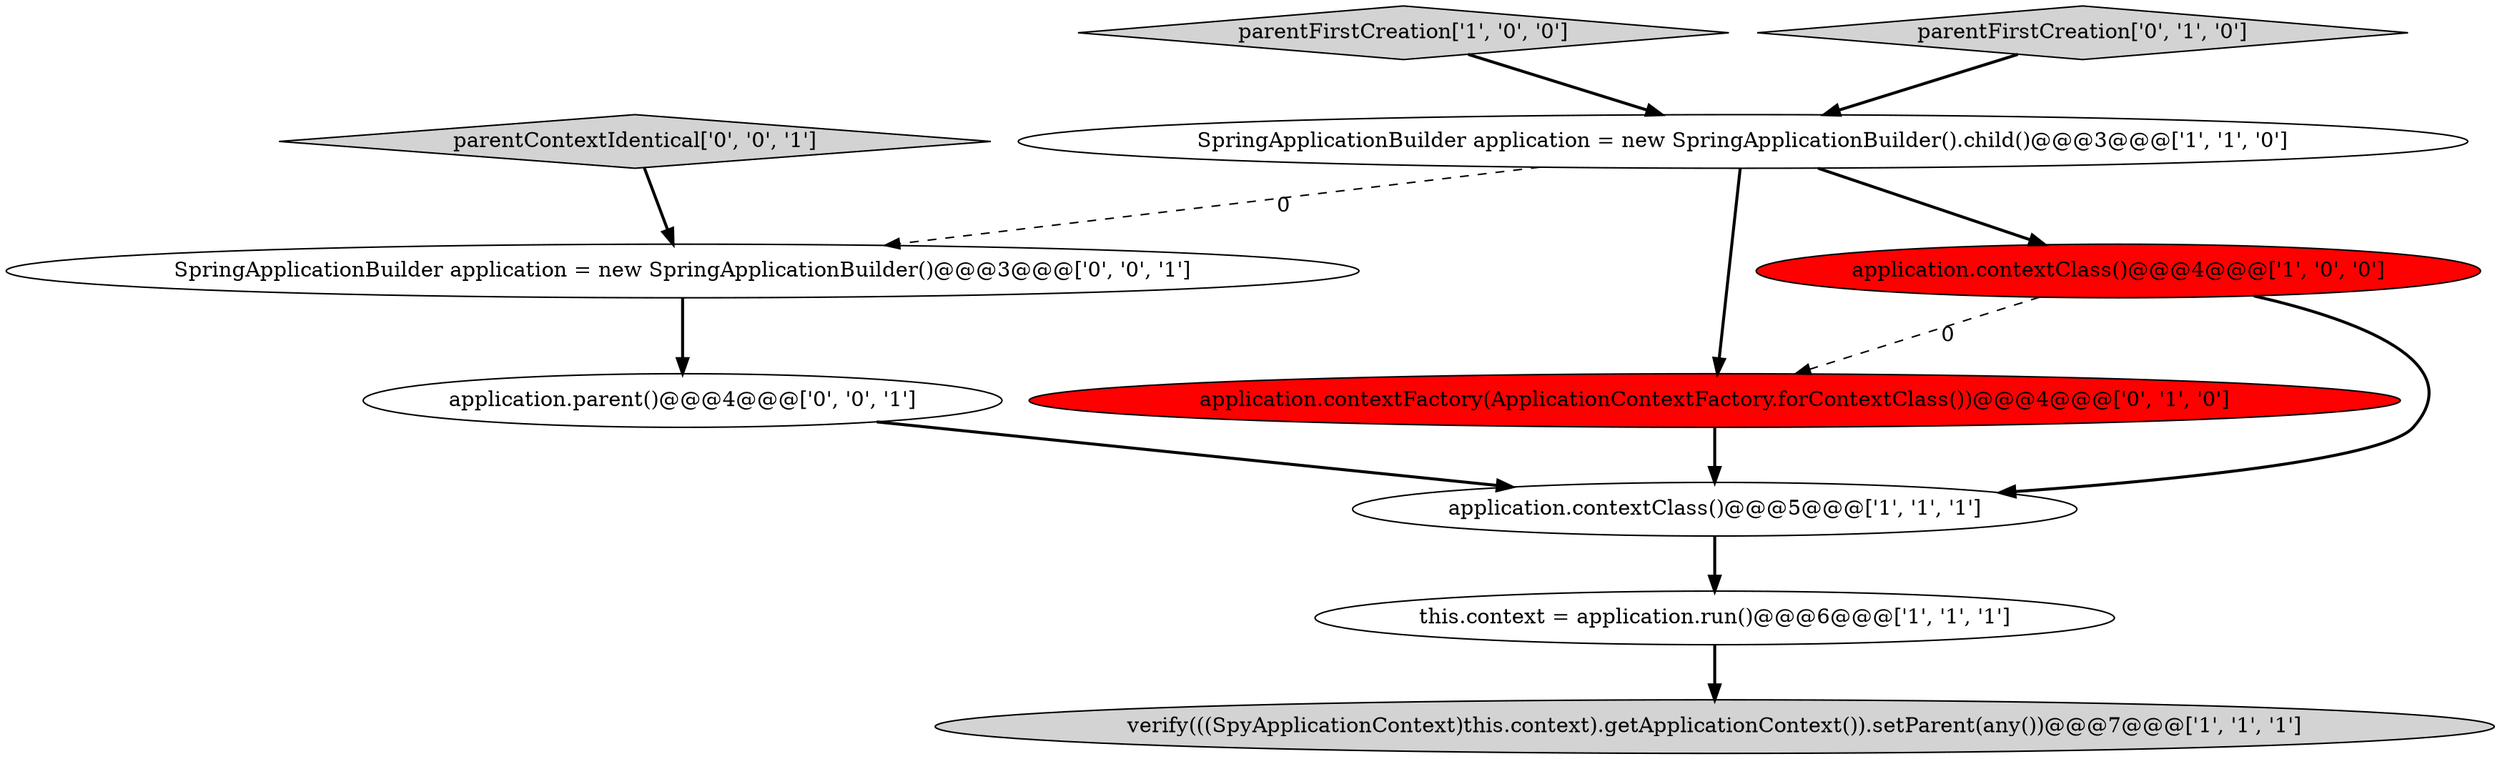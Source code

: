 digraph {
1 [style = filled, label = "application.contextClass()@@@5@@@['1', '1', '1']", fillcolor = white, shape = ellipse image = "AAA0AAABBB1BBB"];
4 [style = filled, label = "verify(((SpyApplicationContext)this.context).getApplicationContext()).setParent(any())@@@7@@@['1', '1', '1']", fillcolor = lightgray, shape = ellipse image = "AAA0AAABBB1BBB"];
2 [style = filled, label = "SpringApplicationBuilder application = new SpringApplicationBuilder().child()@@@3@@@['1', '1', '0']", fillcolor = white, shape = ellipse image = "AAA0AAABBB1BBB"];
3 [style = filled, label = "this.context = application.run()@@@6@@@['1', '1', '1']", fillcolor = white, shape = ellipse image = "AAA0AAABBB1BBB"];
9 [style = filled, label = "parentContextIdentical['0', '0', '1']", fillcolor = lightgray, shape = diamond image = "AAA0AAABBB3BBB"];
7 [style = filled, label = "application.contextFactory(ApplicationContextFactory.forContextClass())@@@4@@@['0', '1', '0']", fillcolor = red, shape = ellipse image = "AAA1AAABBB2BBB"];
8 [style = filled, label = "SpringApplicationBuilder application = new SpringApplicationBuilder()@@@3@@@['0', '0', '1']", fillcolor = white, shape = ellipse image = "AAA0AAABBB3BBB"];
10 [style = filled, label = "application.parent()@@@4@@@['0', '0', '1']", fillcolor = white, shape = ellipse image = "AAA0AAABBB3BBB"];
5 [style = filled, label = "application.contextClass()@@@4@@@['1', '0', '0']", fillcolor = red, shape = ellipse image = "AAA1AAABBB1BBB"];
0 [style = filled, label = "parentFirstCreation['1', '0', '0']", fillcolor = lightgray, shape = diamond image = "AAA0AAABBB1BBB"];
6 [style = filled, label = "parentFirstCreation['0', '1', '0']", fillcolor = lightgray, shape = diamond image = "AAA0AAABBB2BBB"];
1->3 [style = bold, label=""];
5->1 [style = bold, label=""];
8->10 [style = bold, label=""];
2->5 [style = bold, label=""];
7->1 [style = bold, label=""];
2->7 [style = bold, label=""];
5->7 [style = dashed, label="0"];
10->1 [style = bold, label=""];
9->8 [style = bold, label=""];
2->8 [style = dashed, label="0"];
3->4 [style = bold, label=""];
0->2 [style = bold, label=""];
6->2 [style = bold, label=""];
}

